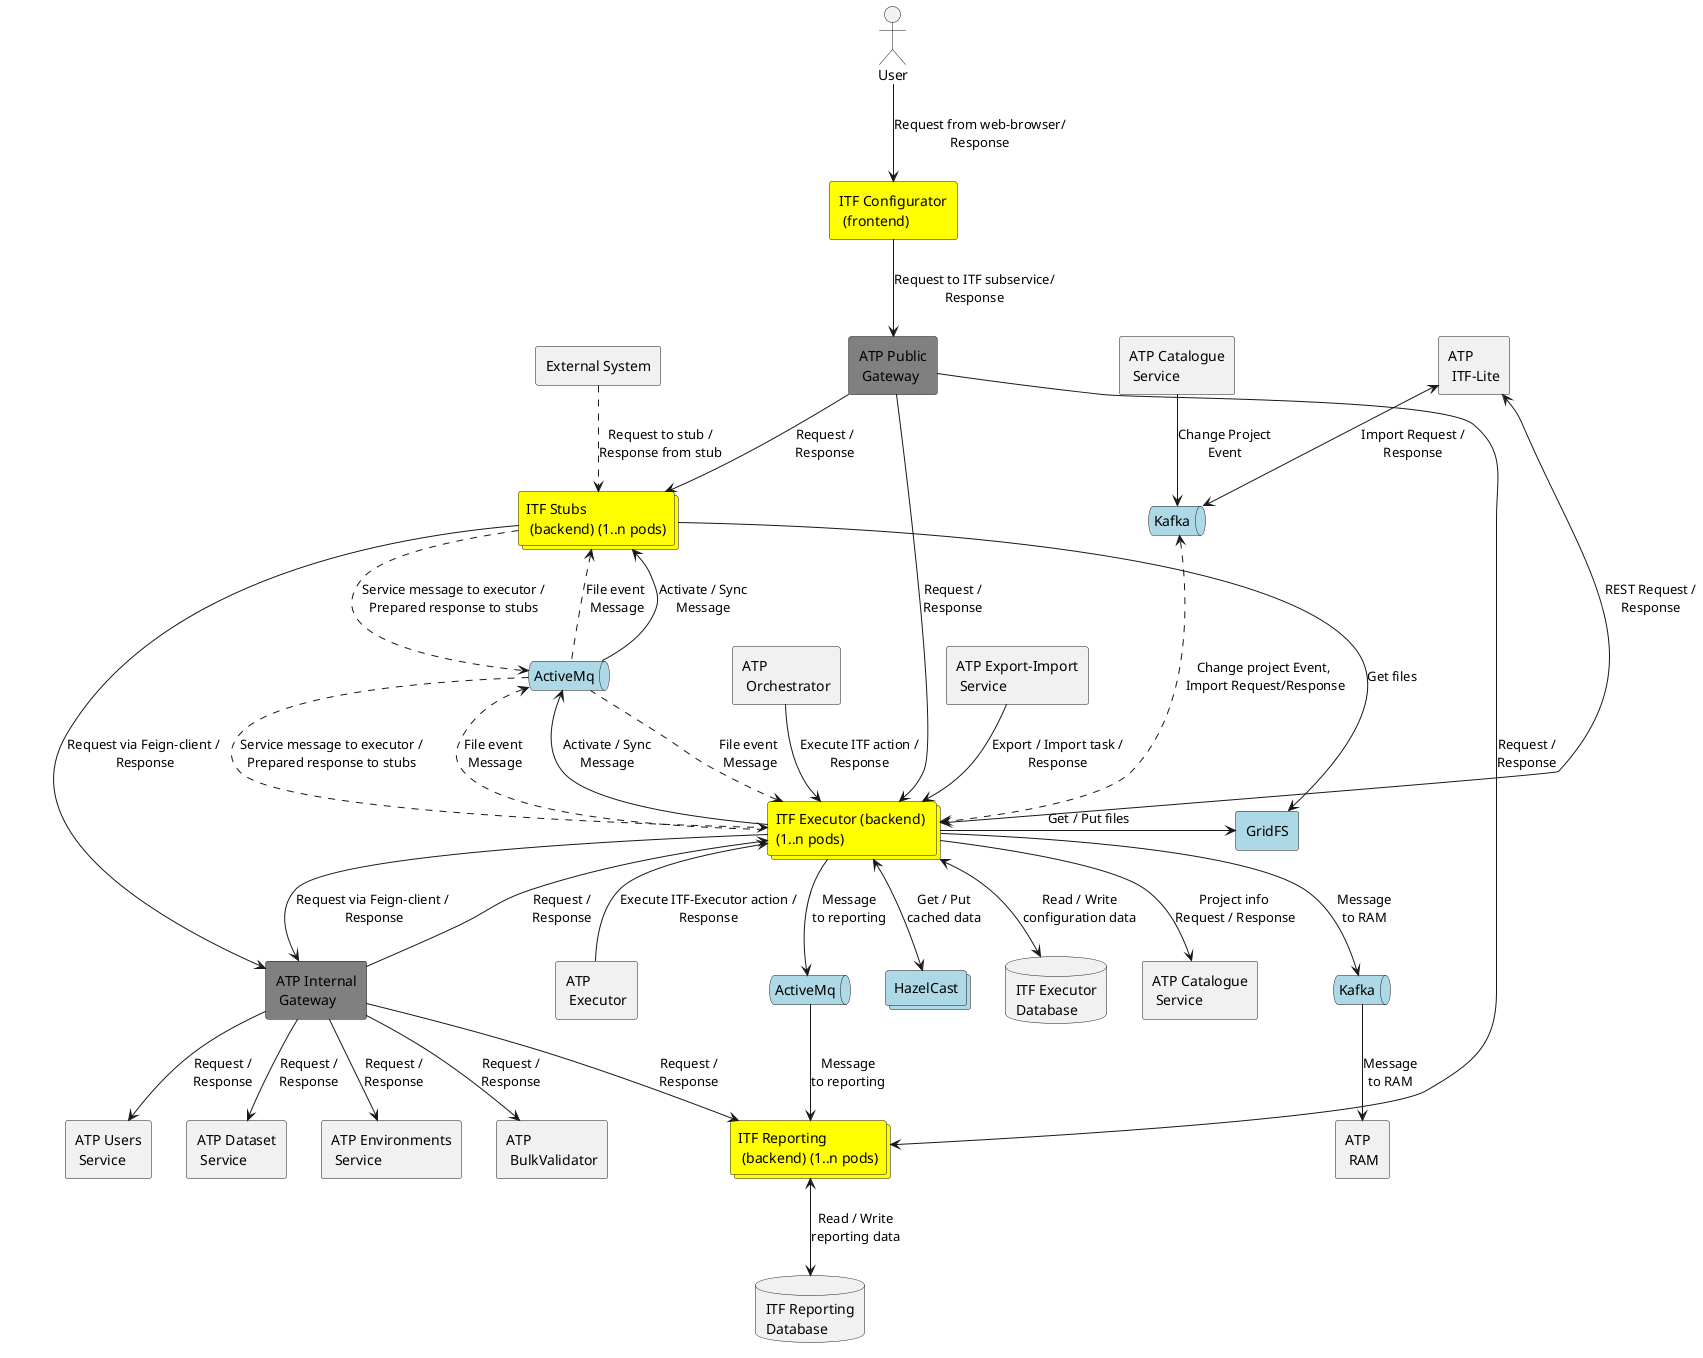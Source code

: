 @startuml

agent "ATP\n Orchestrator" as orch
agent "ATP\n Executor" as executor
agent "ATP Dataset\n Service" as tds
agent "ATP Environments\n Service" as env
agent "ATP Export-Import\n Service" as ei
agent "ATP\n BulkValidator" as bulk
agent "ATP\n ITF-Lite" as itflite
agent "ATP Users\n Service" as users
agent "ATP Catalogue\n Service" as catalog
agent "ATP Catalogue\n Service" as catalog1
agent "ATP\n RAM" as ram

agent "ATP Public\n Gateway" as pgw #Grey
agent "ATP Internal\n Gateway" as igw #Grey

queue "ActiveMq" as activemqrep #LightBlue
queue "ActiveMq" as activemqstub #LightBlue
queue "Kafka" as Kafka #LightBlue
queue "Kafka" as KafkaCat #LightBlue
collections "HazelCast" as hazel #LightBlue
agent "GridFS" as gridfs #LightBlue

agent "ITF Configurator\n (frontend)" as itfconfig #Yellow
collections "ITF Executor (backend) \n(1..n pods)" as itfexecutor #Yellow
collections "ITF Stubs\n (backend) (1..n pods)" as itfstubs #Yellow
collections "ITF Reporting\n (backend) (1..n pods)" as itfreporting #Yellow

agent "External System" as external
actor "User" as user

database "ITF Reporting\nDatabase" as dbitfreporting
database "ITF Executor\nDatabase" as dbitfexecutor

itfexecutor <-Down-> dbitfexecutor: Read / Write\nconfiguration data
itfexecutor <-Down-> hazel: Get / Put\ncached data
itfexecutor -Down-> activemqrep: Message\nto reporting
itfexecutor -Down-> Kafka: Message\nto RAM

activemqrep -Down-> itfreporting: Message\nto reporting
itfreporting <-Down-> dbitfreporting: Read / Write\nreporting data

Kafka -Down-> ram: Message\nto RAM

external .Down-> itfstubs: Request to stub /\nResponse from stub
itfstubs .Down-> activemqstub: Service message to executor /\nPrepared response to stubs
activemqstub .Down-> itfexecutor: Service message to executor /\nPrepared response to stubs

orch -Down-> itfexecutor: Execute ITF action /\nResponse
itfexecutor <-Down- executor: Execute ITF-Executor action /\nResponse
ei -Down-> itfexecutor: Export / Import task /\nResponse

itfexecutor -Down-> igw: Request via Feign-client / \nResponse
igw -Down-> bulk: Request /\nResponse
igw -Down-> tds: Request /\nResponse
igw -Down-> env: Request /\nResponse
igw -Down-> users: Request /\nResponse
igw -Down-> itfreporting: Request /\nResponse

itfstubs -Down-> igw: Request via Feign-client / \nResponse
igw -Down-> itfexecutor: Request /\nResponse

user -Down-> itfconfig: Request from web-browser/\nResponse
itfconfig -Down-> pgw: Request to ITF subservice/\nResponse
pgw -Down-> itfexecutor: Request /\nResponse
pgw -Down-> itfstubs: Request /\nResponse
pgw -Down-> itfreporting: Request /\nResponse

itfexecutor .Up-> activemqstub: File event \nMessage
activemqstub .Up-> itfexecutor: File event \nMessage
activemqstub .Up-> itfstubs: File event \nMessage

itfexecutor -Up-> activemqstub: Activate / Sync\nMessage
activemqstub -Up-> itfstubs: Activate / Sync\nMessage

itfexecutor -Right-> gridfs: Get / Put files
itfstubs -Right-> gridfs: Get files

catalog -Down-> KafkaCat: Change Project\nEvent
KafkaCat <.-Down-> itfexecutor: Change project Event,\n Import Request/Response

itfexecutor -Down-> catalog1: Project info \nRequest / Response

itflite <-Down-> itfexecutor: REST Request /\nResponse
itflite <-Down-> KafkaCat: Import Request /\nResponse
@enduml

